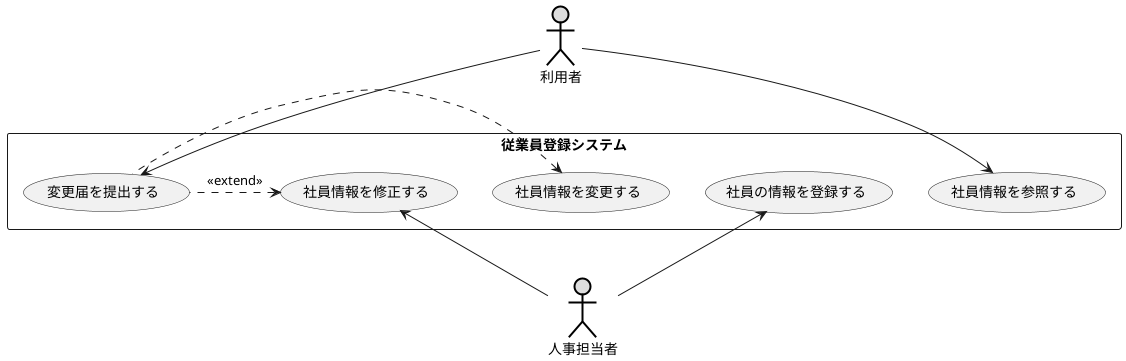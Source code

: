 @startuml ユースケース図
' left to right direction
actor 利用者 #DDDDDD;line:black;line.bold;
actor 人事担当者 #DDDDDD;line:black;line.bold;
rectangle 従業員登録システム {
    usecase 社員の情報を登録する
    usecase 社員情報を参照する
    usecase 変更届を提出する
    usecase 社員情報を修正する
    usecase 社員情報を変更する
}
利用者 --> 社員情報を参照する
利用者 --> 変更届を提出する
社員の情報を登録する <-- 人事担当者
社員情報を修正する<-- 人事担当者
社員情報を修正する <. 変更届を提出する  : <<extend>>
社員情報を変更する <. 変更届を提出する

@enduml